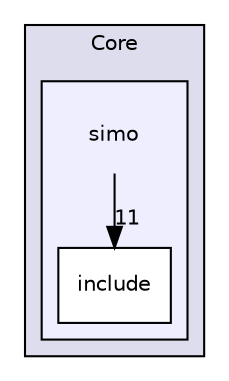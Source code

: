 digraph "Core/simo" {
  compound=true
  node [ fontsize="10", fontname="Helvetica"];
  edge [ labelfontsize="10", labelfontname="Helvetica"];
  subgraph clusterdir_c6310732a22f63c0c2fc5595561e68f1 {
    graph [ bgcolor="#ddddee", pencolor="black", label="Core" fontname="Helvetica", fontsize="10", URL="dir_c6310732a22f63c0c2fc5595561e68f1.html"]
  subgraph clusterdir_1ffac0d2630f4824660dea6691be9d7f {
    graph [ bgcolor="#eeeeff", pencolor="black", label="" URL="dir_1ffac0d2630f4824660dea6691be9d7f.html"];
    dir_1ffac0d2630f4824660dea6691be9d7f [shape=plaintext label="simo"];
    dir_51ae6caf7e11bae481ee121923f41a47 [shape=box label="include" color="black" fillcolor="white" style="filled" URL="dir_51ae6caf7e11bae481ee121923f41a47.html"];
  }
  }
  dir_1ffac0d2630f4824660dea6691be9d7f->dir_51ae6caf7e11bae481ee121923f41a47 [headlabel="11", labeldistance=1.5 headhref="dir_000001_000002.html"];
}
